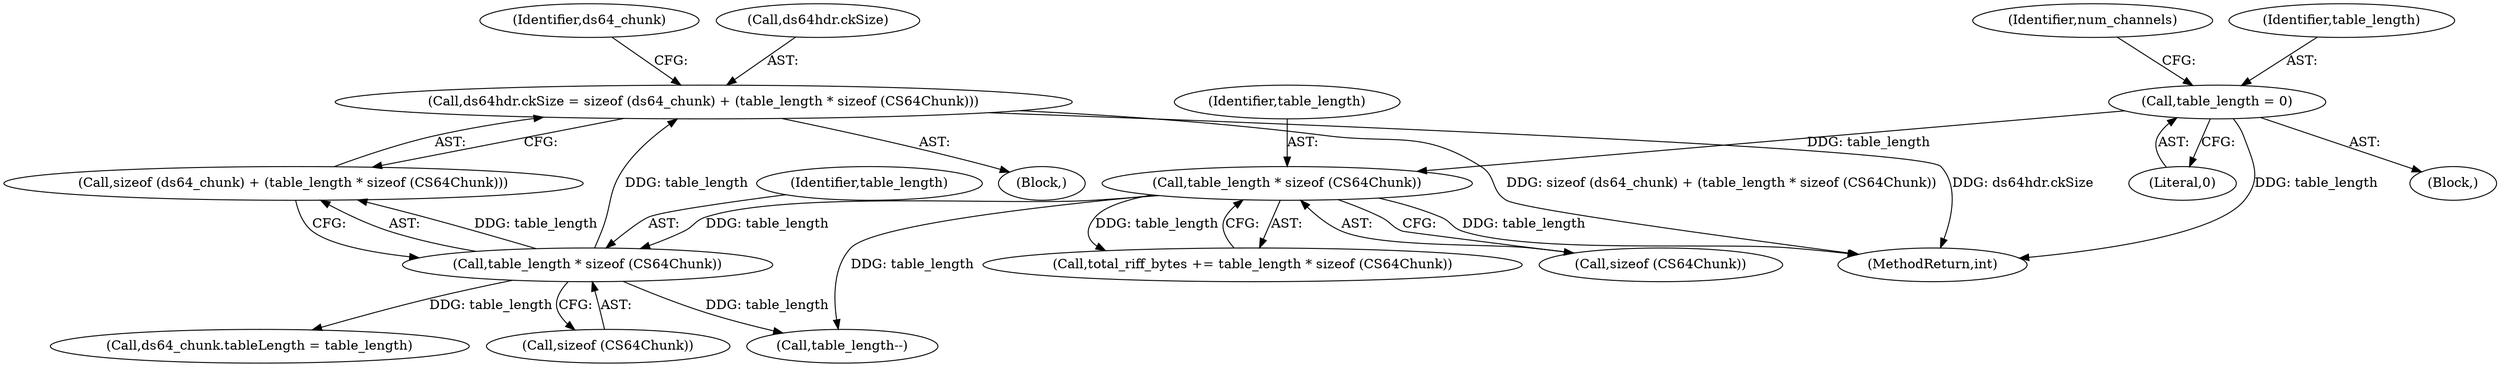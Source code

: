 digraph "0_WavPack_d5bf76b5a88d044a1be1d5656698e3ba737167e5_0@API" {
"1000471" [label="(Call,ds64hdr.ckSize = sizeof (ds64_chunk) + (table_length * sizeof (CS64Chunk)))"];
"1000478" [label="(Call,table_length * sizeof (CS64Chunk))"];
"1000400" [label="(Call,table_length * sizeof (CS64Chunk))"];
"1000117" [label="(Call,table_length = 0)"];
"1000471" [label="(Call,ds64hdr.ckSize = sizeof (ds64_chunk) + (table_length * sizeof (CS64Chunk)))"];
"1000400" [label="(Call,table_length * sizeof (CS64Chunk))"];
"1000117" [label="(Call,table_length = 0)"];
"1000478" [label="(Call,table_length * sizeof (CS64Chunk))"];
"1000636" [label="(Call,table_length--)"];
"1000499" [label="(Call,ds64_chunk.tableLength = table_length)"];
"1000483" [label="(Identifier,ds64_chunk)"];
"1000398" [label="(Call,total_riff_bytes += table_length * sizeof (CS64Chunk))"];
"1000472" [label="(Call,ds64hdr.ckSize)"];
"1000480" [label="(Call,sizeof (CS64Chunk))"];
"1000401" [label="(Identifier,table_length)"];
"1000119" [label="(Literal,0)"];
"1000133" [label="(Identifier,num_channels)"];
"1000479" [label="(Identifier,table_length)"];
"1000475" [label="(Call,sizeof (ds64_chunk) + (table_length * sizeof (CS64Chunk)))"];
"1000402" [label="(Call,sizeof (CS64Chunk))"];
"1000107" [label="(Block,)"];
"1000118" [label="(Identifier,table_length)"];
"1000461" [label="(Block,)"];
"1000725" [label="(MethodReturn,int)"];
"1000471" -> "1000461"  [label="AST: "];
"1000471" -> "1000475"  [label="CFG: "];
"1000472" -> "1000471"  [label="AST: "];
"1000475" -> "1000471"  [label="AST: "];
"1000483" -> "1000471"  [label="CFG: "];
"1000471" -> "1000725"  [label="DDG: ds64hdr.ckSize"];
"1000471" -> "1000725"  [label="DDG: sizeof (ds64_chunk) + (table_length * sizeof (CS64Chunk))"];
"1000478" -> "1000471"  [label="DDG: table_length"];
"1000478" -> "1000475"  [label="AST: "];
"1000478" -> "1000480"  [label="CFG: "];
"1000479" -> "1000478"  [label="AST: "];
"1000480" -> "1000478"  [label="AST: "];
"1000475" -> "1000478"  [label="CFG: "];
"1000478" -> "1000475"  [label="DDG: table_length"];
"1000400" -> "1000478"  [label="DDG: table_length"];
"1000478" -> "1000499"  [label="DDG: table_length"];
"1000478" -> "1000636"  [label="DDG: table_length"];
"1000400" -> "1000398"  [label="AST: "];
"1000400" -> "1000402"  [label="CFG: "];
"1000401" -> "1000400"  [label="AST: "];
"1000402" -> "1000400"  [label="AST: "];
"1000398" -> "1000400"  [label="CFG: "];
"1000400" -> "1000725"  [label="DDG: table_length"];
"1000400" -> "1000398"  [label="DDG: table_length"];
"1000117" -> "1000400"  [label="DDG: table_length"];
"1000400" -> "1000636"  [label="DDG: table_length"];
"1000117" -> "1000107"  [label="AST: "];
"1000117" -> "1000119"  [label="CFG: "];
"1000118" -> "1000117"  [label="AST: "];
"1000119" -> "1000117"  [label="AST: "];
"1000133" -> "1000117"  [label="CFG: "];
"1000117" -> "1000725"  [label="DDG: table_length"];
}
